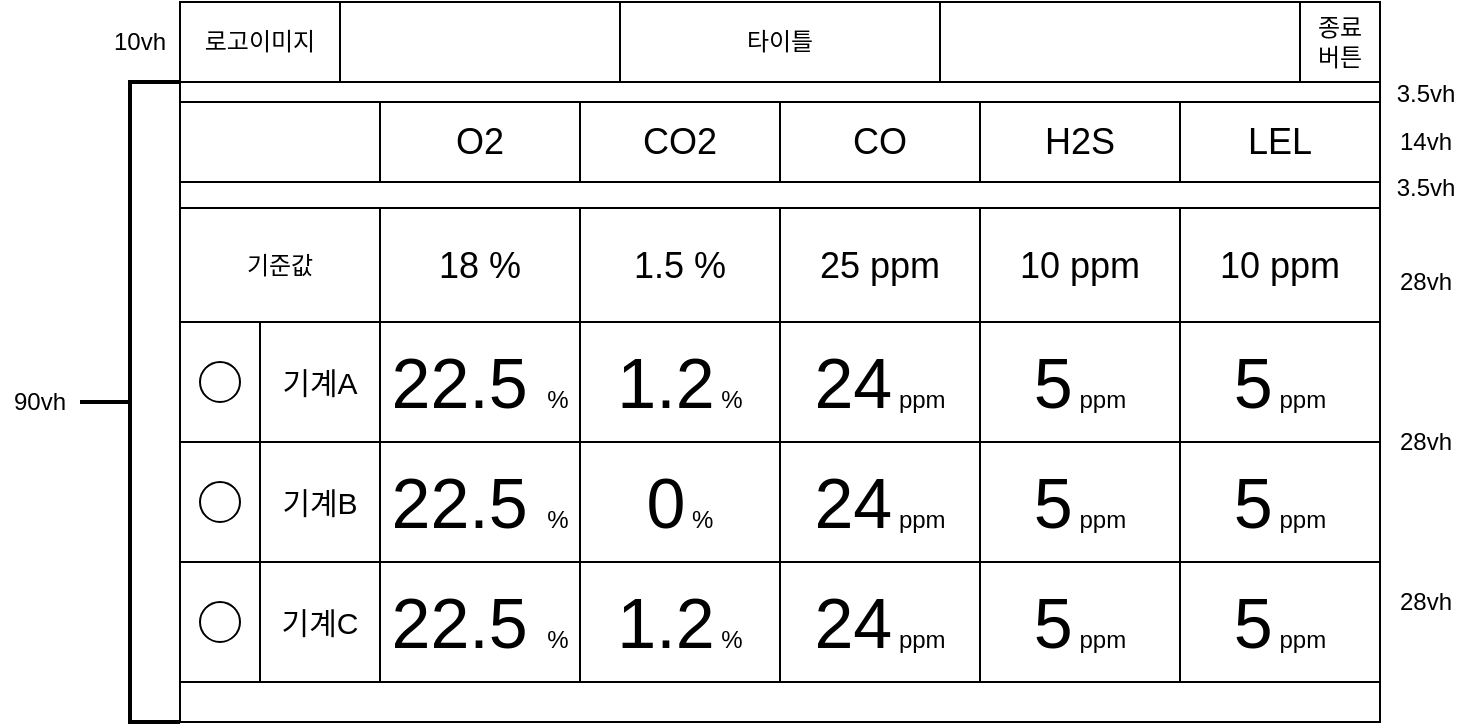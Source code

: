 <mxfile version="13.6.5">
    <diagram id="H-5pRMC4eVL883-Qc382" name="Page-1">
        <mxGraphModel dx="1058" dy="563" grid="1" gridSize="10" guides="1" tooltips="1" connect="1" arrows="1" fold="1" page="1" pageScale="1" pageWidth="827" pageHeight="1169" math="0" shadow="0">
            <root>
                <mxCell id="0"/>
                <mxCell id="1" parent="0"/>
                <mxCell id="68" value="" style="rounded=0;whiteSpace=wrap;html=1;" vertex="1" parent="1">
                    <mxGeometry x="120" y="40" width="600" height="360" as="geometry"/>
                </mxCell>
                <mxCell id="69" value="" style="rounded=0;whiteSpace=wrap;html=1;" vertex="1" parent="1">
                    <mxGeometry x="120" y="40" width="600" height="40" as="geometry"/>
                </mxCell>
                <mxCell id="71" value="10vh" style="text;html=1;strokeColor=none;fillColor=none;align=center;verticalAlign=middle;whiteSpace=wrap;rounded=0;" vertex="1" parent="1">
                    <mxGeometry x="80" y="50" width="40" height="20" as="geometry"/>
                </mxCell>
                <mxCell id="72" value="90vh" style="text;html=1;strokeColor=none;fillColor=none;align=center;verticalAlign=middle;whiteSpace=wrap;rounded=0;" vertex="1" parent="1">
                    <mxGeometry x="30" y="230" width="40" height="20" as="geometry"/>
                </mxCell>
                <mxCell id="73" value="로고이미지" style="rounded=0;whiteSpace=wrap;html=1;" vertex="1" parent="1">
                    <mxGeometry x="120" y="40" width="80" height="40" as="geometry"/>
                </mxCell>
                <mxCell id="74" value="타이틀" style="rounded=0;whiteSpace=wrap;html=1;" vertex="1" parent="1">
                    <mxGeometry x="340" y="40" width="160" height="40" as="geometry"/>
                </mxCell>
                <mxCell id="75" value="종료&lt;br&gt;버튼" style="rounded=0;whiteSpace=wrap;html=1;" vertex="1" parent="1">
                    <mxGeometry x="680" y="40" width="40" height="40" as="geometry"/>
                </mxCell>
                <mxCell id="76" value="" style="rounded=0;whiteSpace=wrap;html=1;" vertex="1" parent="1">
                    <mxGeometry x="120" y="90" width="600" height="40" as="geometry"/>
                </mxCell>
                <mxCell id="82" value="" style="rounded=0;whiteSpace=wrap;html=1;" vertex="1" parent="1">
                    <mxGeometry x="120" y="200" width="600" height="60" as="geometry"/>
                </mxCell>
                <mxCell id="83" value="" style="strokeWidth=2;html=1;shape=mxgraph.flowchart.annotation_2;align=left;labelPosition=right;pointerEvents=1;" vertex="1" parent="1">
                    <mxGeometry x="70" y="80" width="50" height="320" as="geometry"/>
                </mxCell>
                <mxCell id="84" value="" style="rounded=0;whiteSpace=wrap;html=1;" vertex="1" parent="1">
                    <mxGeometry x="120" y="260" width="600" height="60" as="geometry"/>
                </mxCell>
                <mxCell id="85" value="" style="rounded=0;whiteSpace=wrap;html=1;" vertex="1" parent="1">
                    <mxGeometry x="120" y="320" width="600" height="60" as="geometry"/>
                </mxCell>
                <mxCell id="90" value="O2" style="rounded=0;whiteSpace=wrap;html=1;fontSize=18;" vertex="1" parent="1">
                    <mxGeometry x="220" y="90" width="100" height="40" as="geometry"/>
                </mxCell>
                <mxCell id="92" value="CO2" style="rounded=0;whiteSpace=wrap;html=1;fontSize=18;" vertex="1" parent="1">
                    <mxGeometry x="320" y="90" width="100" height="40" as="geometry"/>
                </mxCell>
                <mxCell id="93" value="CO" style="rounded=0;whiteSpace=wrap;html=1;fontSize=18;" vertex="1" parent="1">
                    <mxGeometry x="420" y="90" width="100" height="40" as="geometry"/>
                </mxCell>
                <mxCell id="94" value="H2S" style="rounded=0;whiteSpace=wrap;html=1;fontSize=18;" vertex="1" parent="1">
                    <mxGeometry x="520" y="90" width="100" height="40" as="geometry"/>
                </mxCell>
                <mxCell id="95" value="LEL" style="rounded=0;whiteSpace=wrap;html=1;fontSize=18;" vertex="1" parent="1">
                    <mxGeometry x="620" y="90" width="100" height="40" as="geometry"/>
                </mxCell>
                <mxCell id="113" value="3.5vh" style="text;html=1;strokeColor=none;fillColor=none;align=center;verticalAlign=middle;whiteSpace=wrap;rounded=0;" vertex="1" parent="1">
                    <mxGeometry x="723" y="76" width="40" height="20" as="geometry"/>
                </mxCell>
                <mxCell id="114" value="3.5vh" style="text;html=1;strokeColor=none;fillColor=none;align=center;verticalAlign=middle;whiteSpace=wrap;rounded=0;" vertex="1" parent="1">
                    <mxGeometry x="723" y="123" width="40" height="20" as="geometry"/>
                </mxCell>
                <mxCell id="115" value="14vh" style="text;html=1;strokeColor=none;fillColor=none;align=center;verticalAlign=middle;whiteSpace=wrap;rounded=0;" vertex="1" parent="1">
                    <mxGeometry x="723" y="100" width="40" height="20" as="geometry"/>
                </mxCell>
                <mxCell id="116" value="28vh" style="text;html=1;strokeColor=none;fillColor=none;align=center;verticalAlign=middle;whiteSpace=wrap;rounded=0;" vertex="1" parent="1">
                    <mxGeometry x="723" y="170" width="40" height="20" as="geometry"/>
                </mxCell>
                <mxCell id="118" value="28vh" style="text;html=1;strokeColor=none;fillColor=none;align=center;verticalAlign=middle;whiteSpace=wrap;rounded=0;" vertex="1" parent="1">
                    <mxGeometry x="723" y="250" width="40" height="20" as="geometry"/>
                </mxCell>
                <mxCell id="119" value="28vh" style="text;html=1;strokeColor=none;fillColor=none;align=center;verticalAlign=middle;whiteSpace=wrap;rounded=0;" vertex="1" parent="1">
                    <mxGeometry x="723" y="330" width="40" height="20" as="geometry"/>
                </mxCell>
                <mxCell id="121" value="r" style="rounded=0;whiteSpace=wrap;html=1;" vertex="1" parent="1">
                    <mxGeometry x="120" y="143" width="600" height="57" as="geometry"/>
                </mxCell>
                <mxCell id="96" value="22.5 &lt;font style=&quot;font-size: 12px&quot;&gt;%&lt;/font&gt;" style="rounded=0;whiteSpace=wrap;html=1;fontSize=35;" vertex="1" parent="1">
                    <mxGeometry x="220" y="200" width="100" height="60" as="geometry"/>
                </mxCell>
                <mxCell id="97" value="&lt;font style=&quot;font-size: 35px&quot;&gt;1.2&lt;/font&gt; %" style="rounded=0;whiteSpace=wrap;html=1;" vertex="1" parent="1">
                    <mxGeometry x="320" y="200" width="100" height="60" as="geometry"/>
                </mxCell>
                <mxCell id="98" value="&lt;font style=&quot;font-size: 35px&quot;&gt;24&lt;/font&gt; ppm" style="rounded=0;whiteSpace=wrap;html=1;" vertex="1" parent="1">
                    <mxGeometry x="420" y="200" width="100" height="60" as="geometry"/>
                </mxCell>
                <mxCell id="99" value="&lt;font style=&quot;font-size: 35px&quot;&gt;5&lt;/font&gt; ppm" style="rounded=0;whiteSpace=wrap;html=1;" vertex="1" parent="1">
                    <mxGeometry x="520" y="200" width="100" height="60" as="geometry"/>
                </mxCell>
                <mxCell id="100" value="&lt;font style=&quot;font-size: 35px&quot;&gt;5&lt;/font&gt;&amp;nbsp;ppm" style="rounded=0;whiteSpace=wrap;html=1;" vertex="1" parent="1">
                    <mxGeometry x="620" y="200" width="100" height="60" as="geometry"/>
                </mxCell>
                <mxCell id="101" value="22.5&amp;nbsp;&lt;span style=&quot;font-size: 12px&quot;&gt;%&lt;/span&gt;" style="rounded=0;whiteSpace=wrap;html=1;fontSize=35;" vertex="1" parent="1">
                    <mxGeometry x="220" y="260" width="100" height="60" as="geometry"/>
                </mxCell>
                <mxCell id="102" value="&lt;font style=&quot;font-size: 35px&quot;&gt;0&lt;/font&gt; %" style="rounded=0;whiteSpace=wrap;html=1;" vertex="1" parent="1">
                    <mxGeometry x="320" y="260" width="100" height="60" as="geometry"/>
                </mxCell>
                <mxCell id="103" value="&lt;font style=&quot;font-size: 35px&quot;&gt;24&lt;/font&gt;&amp;nbsp;ppm" style="rounded=0;whiteSpace=wrap;html=1;" vertex="1" parent="1">
                    <mxGeometry x="420" y="260" width="100" height="60" as="geometry"/>
                </mxCell>
                <mxCell id="104" value="&lt;font style=&quot;font-size: 35px&quot;&gt;5&lt;/font&gt;&amp;nbsp;ppm" style="rounded=0;whiteSpace=wrap;html=1;" vertex="1" parent="1">
                    <mxGeometry x="520" y="260" width="100" height="60" as="geometry"/>
                </mxCell>
                <mxCell id="105" value="&lt;font style=&quot;font-size: 35px&quot;&gt;5&lt;/font&gt;&amp;nbsp;ppm" style="rounded=0;whiteSpace=wrap;html=1;" vertex="1" parent="1">
                    <mxGeometry x="620" y="260" width="100" height="60" as="geometry"/>
                </mxCell>
                <mxCell id="106" value="22.5&amp;nbsp;&lt;span style=&quot;font-size: 12px&quot;&gt;%&lt;/span&gt;" style="rounded=0;whiteSpace=wrap;html=1;fontSize=35;" vertex="1" parent="1">
                    <mxGeometry x="220" y="320" width="100" height="60" as="geometry"/>
                </mxCell>
                <mxCell id="107" value="&lt;font style=&quot;font-size: 35px&quot;&gt;1.2&lt;/font&gt; %" style="rounded=0;whiteSpace=wrap;html=1;" vertex="1" parent="1">
                    <mxGeometry x="320" y="320" width="100" height="60" as="geometry"/>
                </mxCell>
                <mxCell id="108" value="&lt;font style=&quot;font-size: 35px&quot;&gt;24&lt;/font&gt;&amp;nbsp;ppm" style="rounded=0;whiteSpace=wrap;html=1;" vertex="1" parent="1">
                    <mxGeometry x="420" y="320" width="100" height="60" as="geometry"/>
                </mxCell>
                <mxCell id="109" value="&lt;font style=&quot;font-size: 35px&quot;&gt;5&lt;/font&gt;&amp;nbsp;ppm" style="rounded=0;whiteSpace=wrap;html=1;" vertex="1" parent="1">
                    <mxGeometry x="520" y="320" width="100" height="60" as="geometry"/>
                </mxCell>
                <mxCell id="110" value="&lt;font style=&quot;font-size: 35px&quot;&gt;5&lt;/font&gt;&amp;nbsp;ppm" style="rounded=0;whiteSpace=wrap;html=1;" vertex="1" parent="1">
                    <mxGeometry x="620" y="320" width="100" height="60" as="geometry"/>
                </mxCell>
                <mxCell id="131" value="기계A" style="rounded=0;whiteSpace=wrap;html=1;fontSize=15;" vertex="1" parent="1">
                    <mxGeometry x="160" y="200" width="60" height="60" as="geometry"/>
                </mxCell>
                <mxCell id="132" value="기계B" style="rounded=0;whiteSpace=wrap;html=1;fontSize=15;" vertex="1" parent="1">
                    <mxGeometry x="160" y="260" width="60" height="60" as="geometry"/>
                </mxCell>
                <mxCell id="133" value="기계C" style="rounded=0;whiteSpace=wrap;html=1;fontSize=15;" vertex="1" parent="1">
                    <mxGeometry x="160" y="320" width="60" height="60" as="geometry"/>
                </mxCell>
                <mxCell id="126" value="&lt;font style=&quot;font-size: 18px&quot;&gt;18 %&lt;/font&gt;" style="rounded=0;whiteSpace=wrap;html=1;" vertex="1" parent="1">
                    <mxGeometry x="220" y="143" width="100" height="57" as="geometry"/>
                </mxCell>
                <mxCell id="127" value="&lt;font style=&quot;font-size: 18px&quot;&gt;1.5 %&lt;/font&gt;" style="rounded=0;whiteSpace=wrap;html=1;" vertex="1" parent="1">
                    <mxGeometry x="320" y="143" width="100" height="57" as="geometry"/>
                </mxCell>
                <mxCell id="128" value="&lt;font style=&quot;font-size: 18px&quot;&gt;25 ppm&lt;/font&gt;" style="rounded=0;whiteSpace=wrap;html=1;" vertex="1" parent="1">
                    <mxGeometry x="420" y="143" width="100" height="57" as="geometry"/>
                </mxCell>
                <mxCell id="129" value="&lt;font style=&quot;font-size: 18px&quot;&gt;10 ppm&lt;/font&gt;" style="rounded=0;whiteSpace=wrap;html=1;" vertex="1" parent="1">
                    <mxGeometry x="520" y="143" width="100" height="57" as="geometry"/>
                </mxCell>
                <mxCell id="130" value="&lt;font style=&quot;font-size: 18px&quot;&gt;10 ppm&lt;/font&gt;" style="rounded=0;whiteSpace=wrap;html=1;" vertex="1" parent="1">
                    <mxGeometry x="620" y="143" width="100" height="57" as="geometry"/>
                </mxCell>
                <mxCell id="140" value="기준값" style="rounded=0;whiteSpace=wrap;html=1;" vertex="1" parent="1">
                    <mxGeometry x="120" y="143" width="100" height="57" as="geometry"/>
                </mxCell>
                <mxCell id="142" value="" style="ellipse;whiteSpace=wrap;html=1;aspect=fixed;" vertex="1" parent="1">
                    <mxGeometry x="130" y="220" width="20" height="20" as="geometry"/>
                </mxCell>
                <mxCell id="143" value="" style="ellipse;whiteSpace=wrap;html=1;aspect=fixed;" vertex="1" parent="1">
                    <mxGeometry x="130" y="280" width="20" height="20" as="geometry"/>
                </mxCell>
                <mxCell id="144" value="" style="ellipse;whiteSpace=wrap;html=1;aspect=fixed;" vertex="1" parent="1">
                    <mxGeometry x="130" y="340" width="20" height="20" as="geometry"/>
                </mxCell>
            </root>
        </mxGraphModel>
    </diagram>
</mxfile>